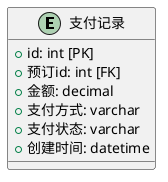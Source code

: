@startuml
entity "支付记录" as Payment {
    + id: int [PK]
    + 预订id: int [FK]
    + 金额: decimal
    + 支付方式: varchar
    + 支付状态: varchar
    + 创建时间: datetime
}
@enduml
